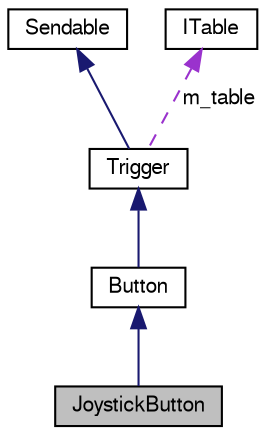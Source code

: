 digraph "JoystickButton"
{
  bgcolor="transparent";
  edge [fontname="FreeSans",fontsize="10",labelfontname="FreeSans",labelfontsize="10"];
  node [fontname="FreeSans",fontsize="10",shape=record];
  Node1 [label="JoystickButton",height=0.2,width=0.4,color="black", fillcolor="grey75", style="filled" fontcolor="black"];
  Node2 -> Node1 [dir="back",color="midnightblue",fontsize="10",style="solid",fontname="FreeSans"];
  Node2 [label="Button",height=0.2,width=0.4,color="black",URL="$class_button.html"];
  Node3 -> Node2 [dir="back",color="midnightblue",fontsize="10",style="solid",fontname="FreeSans"];
  Node3 [label="Trigger",height=0.2,width=0.4,color="black",URL="$class_trigger.html"];
  Node4 -> Node3 [dir="back",color="midnightblue",fontsize="10",style="solid",fontname="FreeSans"];
  Node4 [label="Sendable",height=0.2,width=0.4,color="black",URL="$class_sendable.html"];
  Node5 -> Node3 [dir="back",color="darkorchid3",fontsize="10",style="dashed",label=" m_table" ,fontname="FreeSans"];
  Node5 [label="ITable",height=0.2,width=0.4,color="black",URL="$class_i_table.html"];
}
